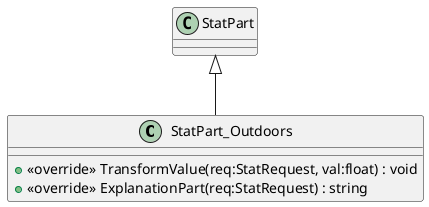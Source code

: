 @startuml
class StatPart_Outdoors {
    + <<override>> TransformValue(req:StatRequest, val:float) : void
    + <<override>> ExplanationPart(req:StatRequest) : string
}
StatPart <|-- StatPart_Outdoors
@enduml
